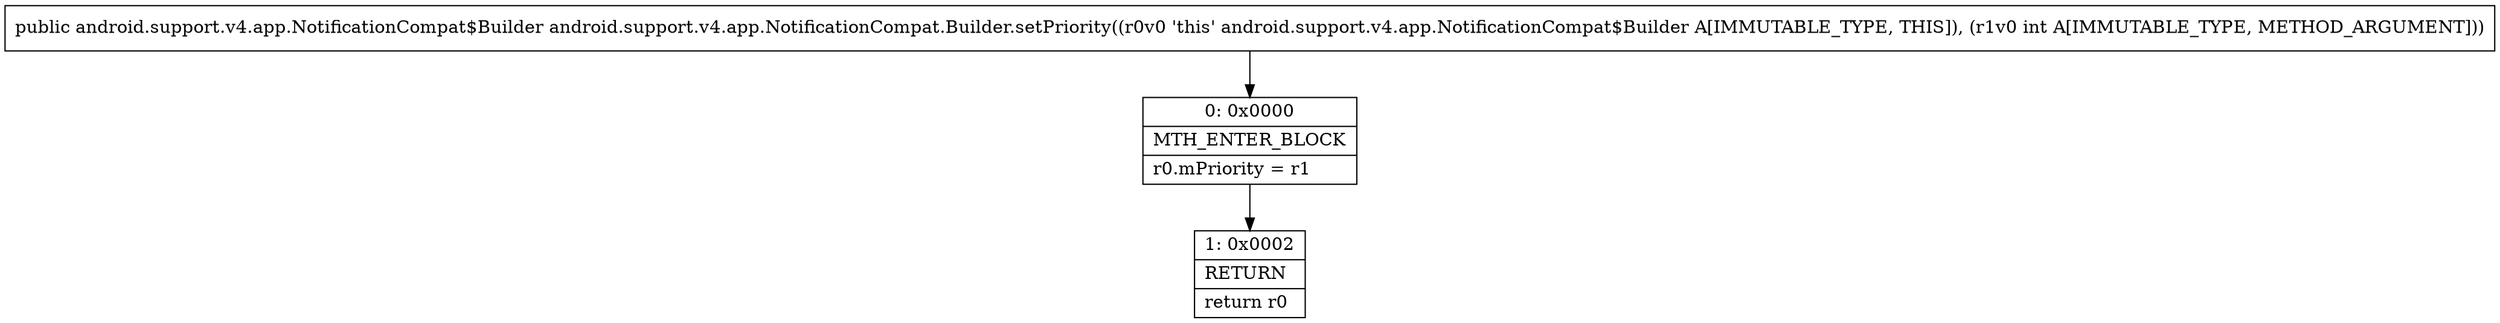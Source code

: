 digraph "CFG forandroid.support.v4.app.NotificationCompat.Builder.setPriority(I)Landroid\/support\/v4\/app\/NotificationCompat$Builder;" {
Node_0 [shape=record,label="{0\:\ 0x0000|MTH_ENTER_BLOCK\l|r0.mPriority = r1\l}"];
Node_1 [shape=record,label="{1\:\ 0x0002|RETURN\l|return r0\l}"];
MethodNode[shape=record,label="{public android.support.v4.app.NotificationCompat$Builder android.support.v4.app.NotificationCompat.Builder.setPriority((r0v0 'this' android.support.v4.app.NotificationCompat$Builder A[IMMUTABLE_TYPE, THIS]), (r1v0 int A[IMMUTABLE_TYPE, METHOD_ARGUMENT])) }"];
MethodNode -> Node_0;
Node_0 -> Node_1;
}

